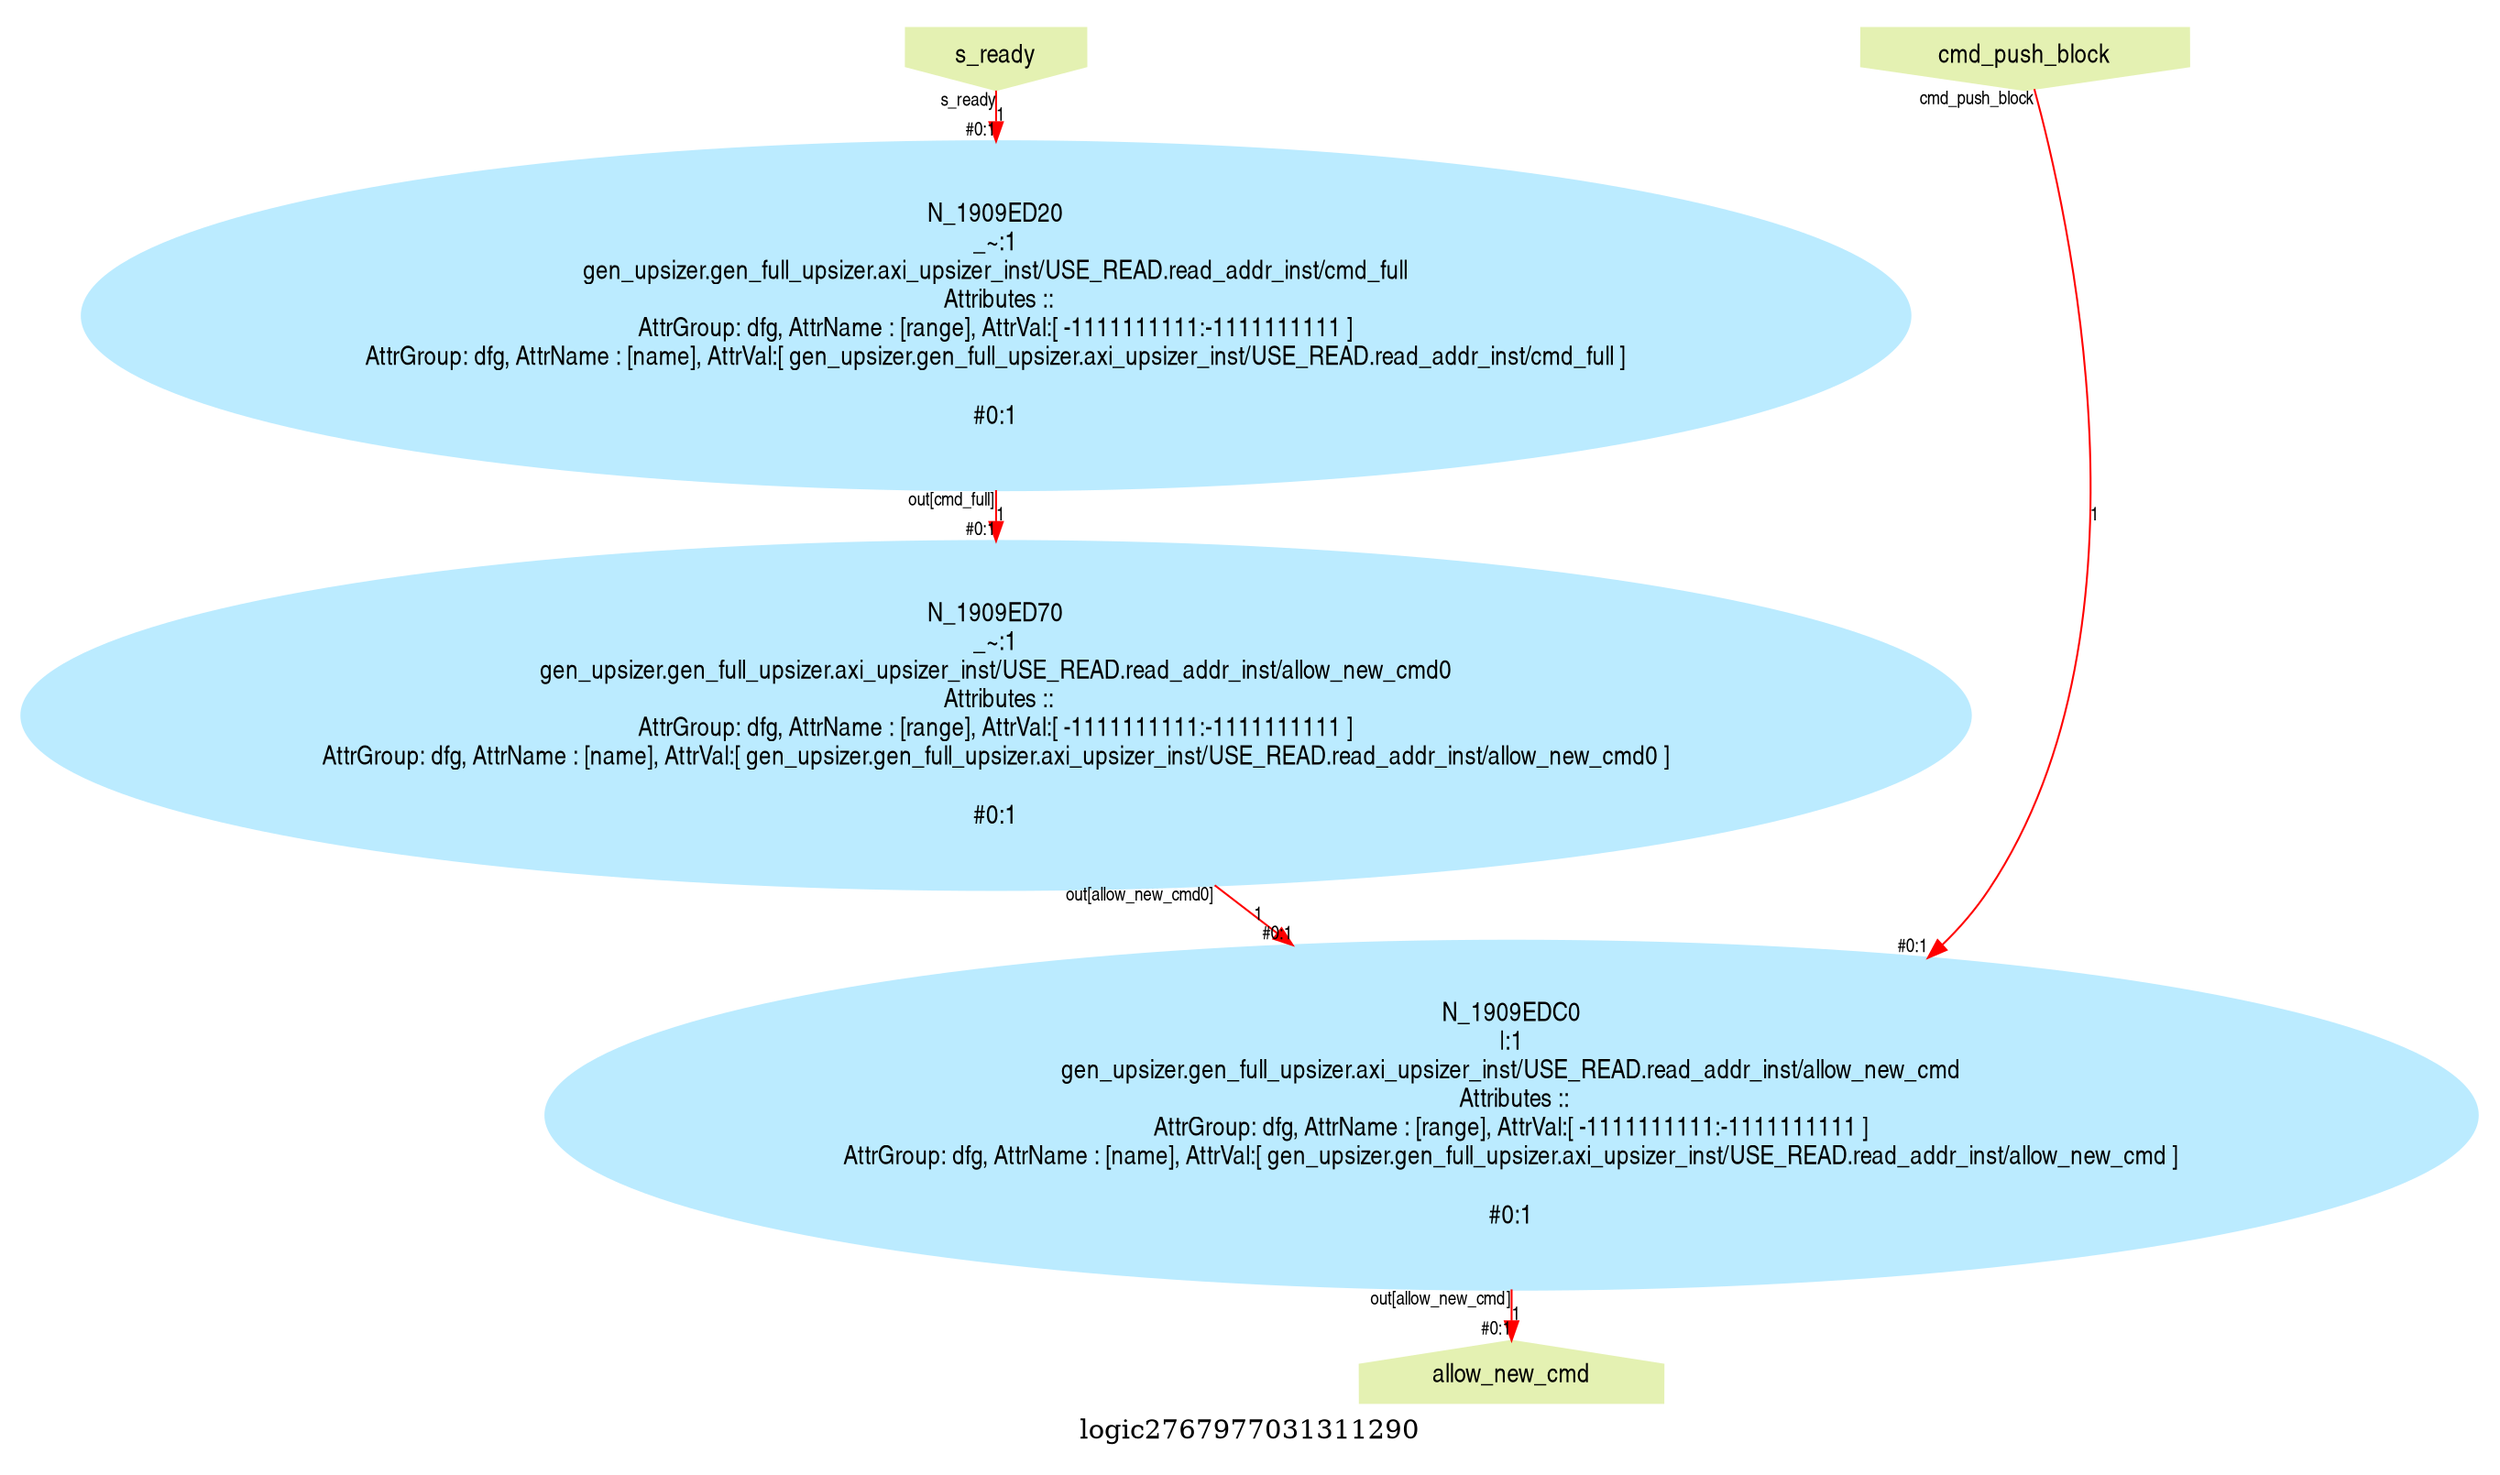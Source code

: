 digraph logic2767977031311290 {
graph [label="logic2767977031311290", margin="0.1,0.1", size="100,100", ranksep=0.1, splines=true];
node [style=filled, color="#ffee80", fontname=helveticanarrow];
edge [color="#ff0000", fontsize=10, fontname=helveticanarrow];
{ rank = source;logic2767977031311290_s_ready [label="s_ready", shape=invhouse, color="#e4f1b2"];
logic2767977031311290_cmd_push_block [label="cmd_push_block", shape=invhouse, color="#e4f1b2"];
}
{ rank = sink;logic2767977031311290_allow_new_cmd [label="allow_new_cmd", shape=house, color="#e4f1b2"];
}
N_1909EDC0 [label="N_1909EDC0\n|:1\ngen_upsizer.gen_full_upsizer.axi_upsizer_inst/USE_READ.read_addr_inst/allow_new_cmd\n Attributes ::\nAttrGroup: dfg, AttrName : [range], AttrVal:[ -1111111111:-1111111111 ]\nAttrGroup: dfg, AttrName : [name], AttrVal:[ gen_upsizer.gen_full_upsizer.axi_upsizer_inst/USE_READ.read_addr_inst/allow_new_cmd ]\n\n#0:1\n", color="#bbebff"];
N_1909ED70 [label="N_1909ED70\n_~:1\ngen_upsizer.gen_full_upsizer.axi_upsizer_inst/USE_READ.read_addr_inst/allow_new_cmd0\n Attributes ::\nAttrGroup: dfg, AttrName : [range], AttrVal:[ -1111111111:-1111111111 ]\nAttrGroup: dfg, AttrName : [name], AttrVal:[ gen_upsizer.gen_full_upsizer.axi_upsizer_inst/USE_READ.read_addr_inst/allow_new_cmd0 ]\n\n#0:1\n", color="#bbebff"];
N_1909ED20 [label="N_1909ED20\n_~:1\ngen_upsizer.gen_full_upsizer.axi_upsizer_inst/USE_READ.read_addr_inst/cmd_full\n Attributes ::\nAttrGroup: dfg, AttrName : [range], AttrVal:[ -1111111111:-1111111111 ]\nAttrGroup: dfg, AttrName : [name], AttrVal:[ gen_upsizer.gen_full_upsizer.axi_upsizer_inst/USE_READ.read_addr_inst/cmd_full ]\n\n#0:1\n", color="#bbebff"];
N_1909ED70 -> N_1909EDC0 [label="1", taillabel=<out[allow_new_cmd0]>, headlabel=<A>, headlabel=<#0:1>];
N_1909ED20 -> N_1909ED70 [label="1", taillabel=<out[cmd_full]>, headlabel=<in>, headlabel=<#0:1>];
logic2767977031311290_s_ready -> N_1909ED20 [label="1", taillabel=<s_ready>, headlabel=<in>, headlabel=<#0:1>];
logic2767977031311290_cmd_push_block -> N_1909EDC0 [label="1", taillabel=<cmd_push_block>, headlabel=<B>, headlabel=<#0:1>];
N_1909EDC0 -> logic2767977031311290_allow_new_cmd [label="1", taillabel=<out[allow_new_cmd]>, headlabel=<allow_new_cmd>, headlabel=<#0:1>];
}

